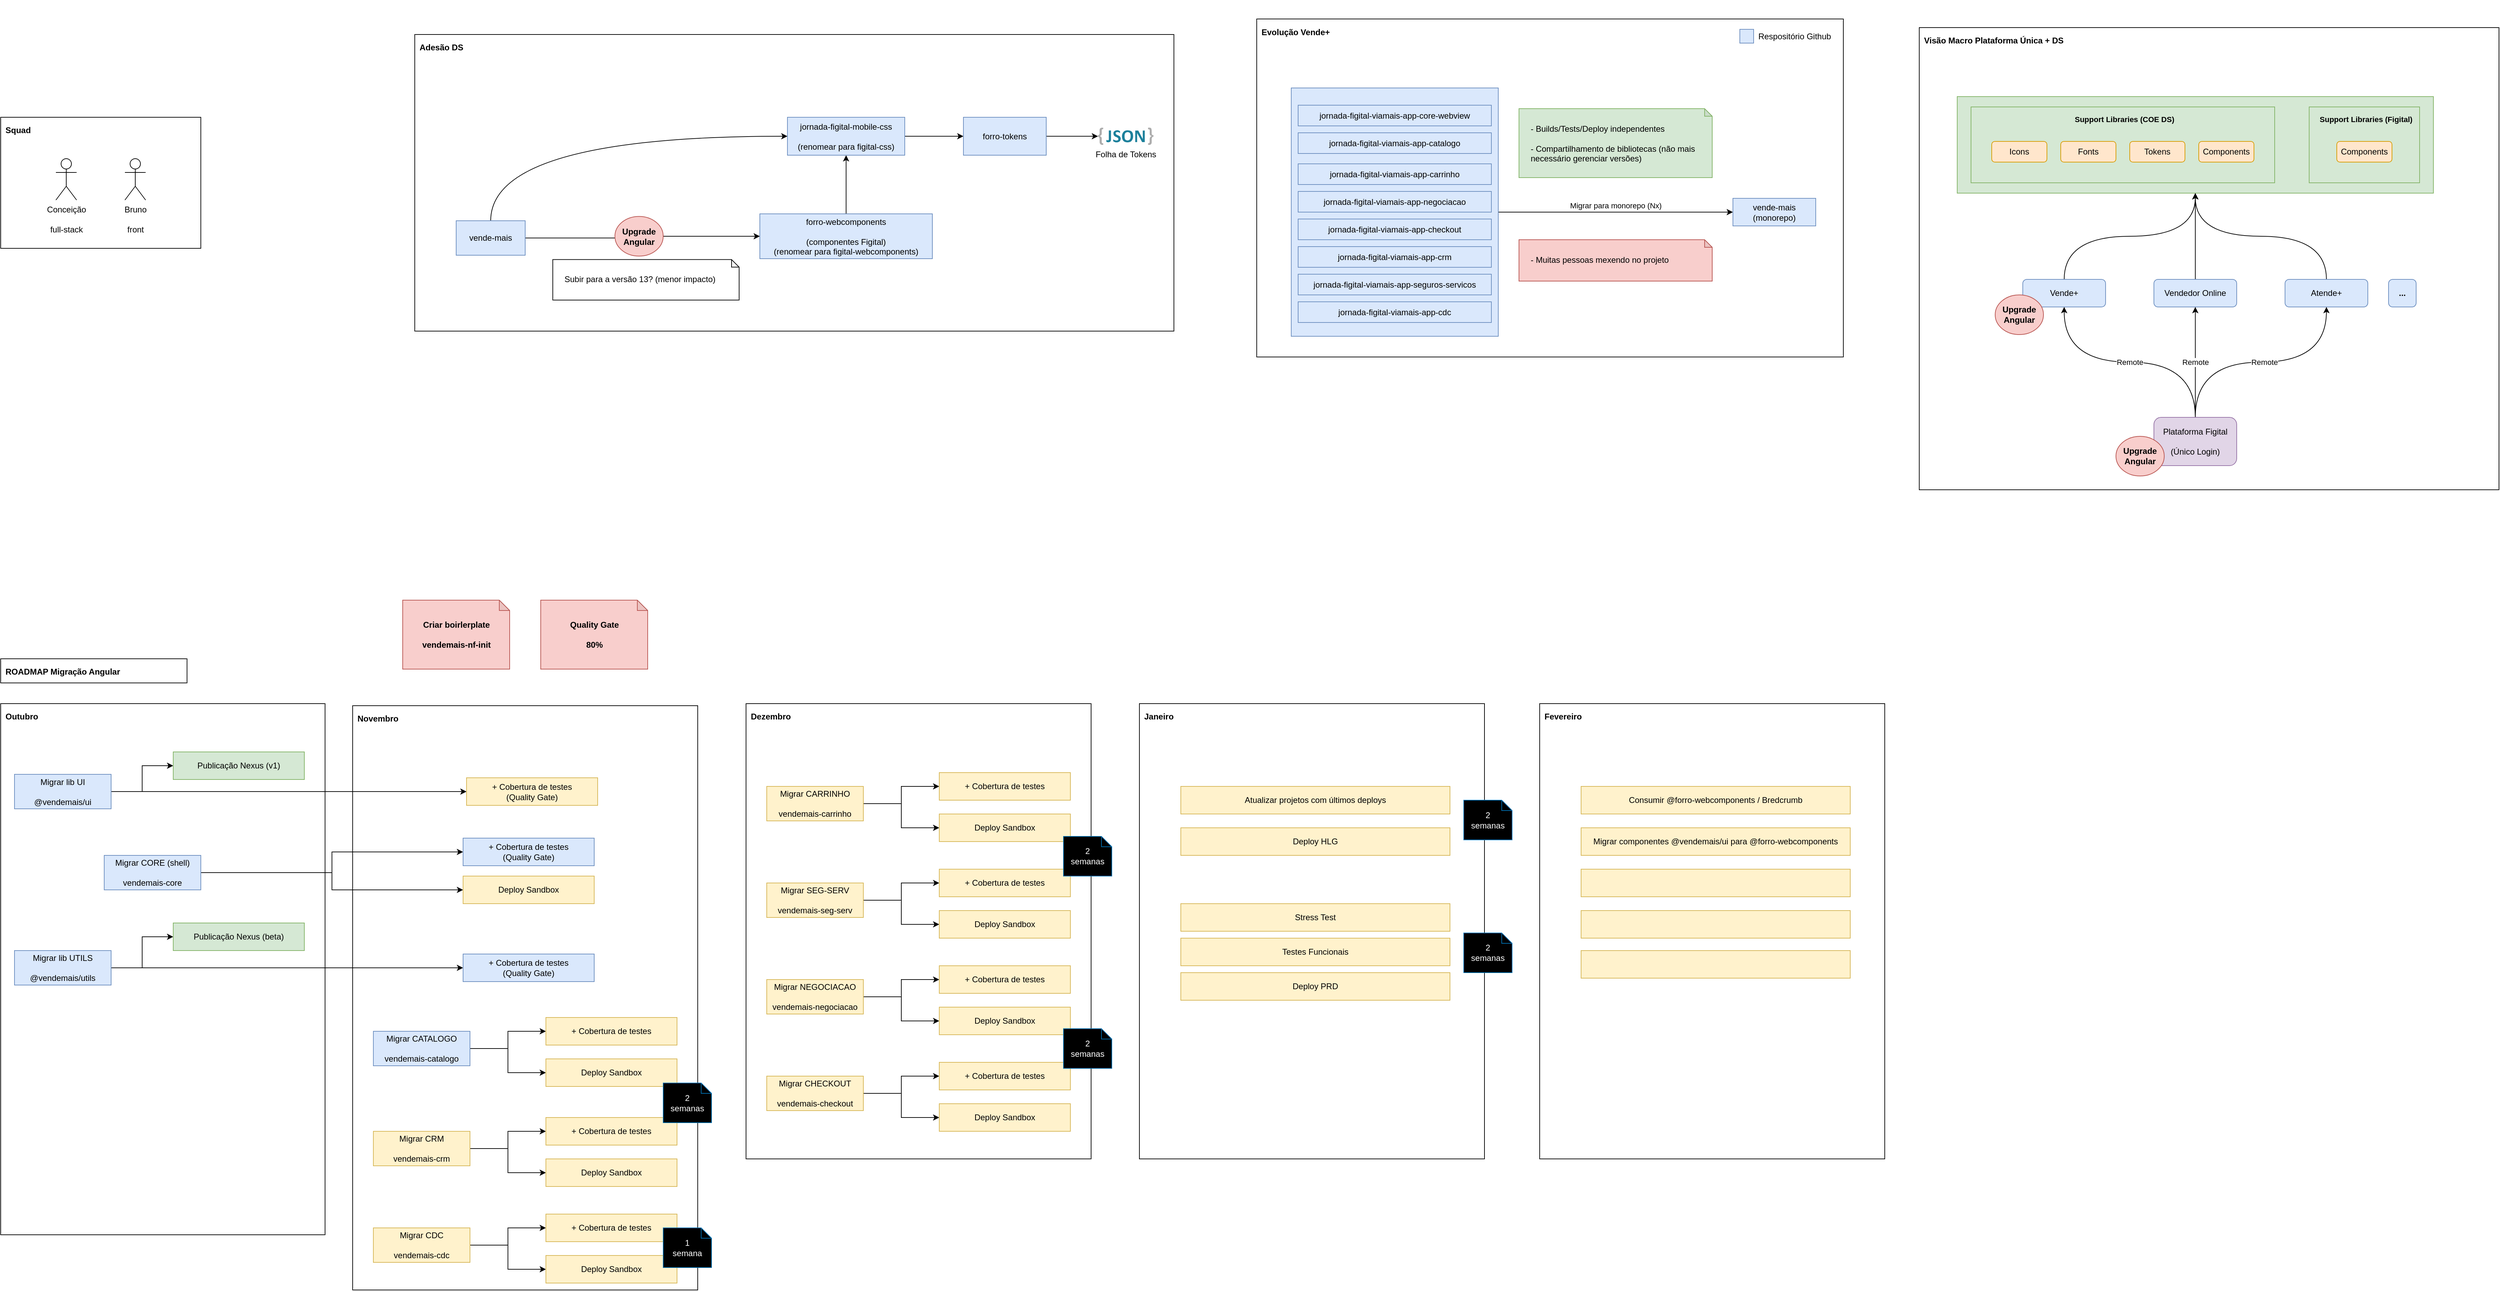 <mxfile version="24.8.3">
  <diagram name="Page-1" id="xi7shshmRlHFJgEPUB2y">
    <mxGraphModel dx="1781" dy="885" grid="1" gridSize="10" guides="1" tooltips="1" connect="1" arrows="1" fold="1" page="1" pageScale="1" pageWidth="3300" pageHeight="2339" math="0" shadow="0">
      <root>
        <mxCell id="0" />
        <mxCell id="1" parent="0" />
        <mxCell id="oD3bgYSZx1_EezM_nqmY-81" value="Janeiro" style="rounded=0;whiteSpace=wrap;html=1;align=left;verticalAlign=top;spacingLeft=5;spacingTop=5;fontStyle=1" vertex="1" parent="1">
          <mxGeometry x="1730" y="1030" width="500" height="660" as="geometry" />
        </mxCell>
        <mxCell id="oD3bgYSZx1_EezM_nqmY-28" value="Dezembro" style="rounded=0;whiteSpace=wrap;html=1;align=left;verticalAlign=top;spacingLeft=5;spacingTop=5;fontStyle=1" vertex="1" parent="1">
          <mxGeometry x="1160" y="1030" width="500" height="660" as="geometry" />
        </mxCell>
        <mxCell id="oD3bgYSZx1_EezM_nqmY-3" value="Novembro" style="rounded=0;whiteSpace=wrap;html=1;align=left;verticalAlign=top;spacingLeft=5;spacingTop=5;fontStyle=1" vertex="1" parent="1">
          <mxGeometry x="590" y="1033" width="500" height="847" as="geometry" />
        </mxCell>
        <mxCell id="oD3bgYSZx1_EezM_nqmY-5" value="Outubro" style="rounded=0;whiteSpace=wrap;html=1;align=left;verticalAlign=top;spacingLeft=5;spacingTop=5;fontStyle=1" vertex="1" parent="1">
          <mxGeometry x="80" y="1030" width="470" height="770" as="geometry" />
        </mxCell>
        <mxCell id="uVXglK_rULCIlqvBaK8J-3" value="Squad" style="rounded=0;whiteSpace=wrap;html=1;align=left;verticalAlign=top;spacingLeft=5;spacingTop=5;fontStyle=1" parent="1" vertex="1">
          <mxGeometry x="80" y="180" width="290" height="190" as="geometry" />
        </mxCell>
        <mxCell id="rnujehfUw2kupq6HyYBV-32" value="Evolução Vende+" style="rounded=0;whiteSpace=wrap;html=1;align=left;verticalAlign=top;spacingLeft=5;spacingTop=5;fontStyle=1" parent="1" vertex="1">
          <mxGeometry x="1900" y="37.5" width="850" height="490" as="geometry" />
        </mxCell>
        <mxCell id="rnujehfUw2kupq6HyYBV-54" value="Migrar para monorepo (Nx)" style="edgeStyle=orthogonalEdgeStyle;rounded=0;orthogonalLoop=1;jettySize=auto;html=1;entryX=0;entryY=0.5;entryDx=0;entryDy=0;" parent="1" source="rnujehfUw2kupq6HyYBV-53" target="rnujehfUw2kupq6HyYBV-44" edge="1">
          <mxGeometry y="10" relative="1" as="geometry">
            <mxPoint as="offset" />
          </mxGeometry>
        </mxCell>
        <mxCell id="rnujehfUw2kupq6HyYBV-53" value="" style="rounded=0;whiteSpace=wrap;html=1;align=left;verticalAlign=top;spacingLeft=5;spacingTop=5;fontStyle=1;fillColor=#dae8fc;strokeColor=#6c8ebf;" parent="1" vertex="1">
          <mxGeometry x="1950" y="137.5" width="300" height="360" as="geometry" />
        </mxCell>
        <mxCell id="rnujehfUw2kupq6HyYBV-2" value="Visão Macro Plataforma Única + DS" style="rounded=0;whiteSpace=wrap;html=1;align=left;verticalAlign=top;spacingLeft=5;spacingTop=5;fontStyle=1" parent="1" vertex="1">
          <mxGeometry x="2860" y="50" width="840" height="670" as="geometry" />
        </mxCell>
        <mxCell id="rnujehfUw2kupq6HyYBV-27" value="" style="rounded=0;whiteSpace=wrap;html=1;align=left;verticalAlign=top;spacingLeft=5;spacingTop=5;fontStyle=1;fillColor=#d5e8d4;strokeColor=#82b366;" parent="1" vertex="1">
          <mxGeometry x="2915" y="150" width="690" height="140" as="geometry" />
        </mxCell>
        <mxCell id="rnujehfUw2kupq6HyYBV-28" style="edgeStyle=orthogonalEdgeStyle;rounded=0;orthogonalLoop=1;jettySize=auto;html=1;entryX=0.5;entryY=1;entryDx=0;entryDy=0;curved=1;" parent="1" source="rnujehfUw2kupq6HyYBV-3" target="rnujehfUw2kupq6HyYBV-27" edge="1">
          <mxGeometry relative="1" as="geometry" />
        </mxCell>
        <mxCell id="rnujehfUw2kupq6HyYBV-3" value="Vende+" style="rounded=1;whiteSpace=wrap;html=1;fillColor=#dae8fc;strokeColor=#6c8ebf;" parent="1" vertex="1">
          <mxGeometry x="3010" y="415" width="120" height="40" as="geometry" />
        </mxCell>
        <mxCell id="rnujehfUw2kupq6HyYBV-29" style="edgeStyle=orthogonalEdgeStyle;rounded=0;orthogonalLoop=1;jettySize=auto;html=1;curved=1;entryX=0.5;entryY=1;entryDx=0;entryDy=0;" parent="1" source="rnujehfUw2kupq6HyYBV-4" target="rnujehfUw2kupq6HyYBV-27" edge="1">
          <mxGeometry relative="1" as="geometry">
            <mxPoint x="3260" y="295" as="targetPoint" />
          </mxGeometry>
        </mxCell>
        <mxCell id="rnujehfUw2kupq6HyYBV-4" value="Vendedor Online" style="rounded=1;whiteSpace=wrap;html=1;fillColor=#dae8fc;strokeColor=#6c8ebf;" parent="1" vertex="1">
          <mxGeometry x="3200" y="415" width="120" height="40" as="geometry" />
        </mxCell>
        <mxCell id="rnujehfUw2kupq6HyYBV-30" style="edgeStyle=orthogonalEdgeStyle;rounded=0;orthogonalLoop=1;jettySize=auto;html=1;entryX=0.5;entryY=1;entryDx=0;entryDy=0;curved=1;" parent="1" source="rnujehfUw2kupq6HyYBV-5" target="rnujehfUw2kupq6HyYBV-27" edge="1">
          <mxGeometry relative="1" as="geometry" />
        </mxCell>
        <mxCell id="rnujehfUw2kupq6HyYBV-5" value="Atende+" style="rounded=1;whiteSpace=wrap;html=1;fillColor=#dae8fc;strokeColor=#6c8ebf;" parent="1" vertex="1">
          <mxGeometry x="3390" y="415" width="120" height="40" as="geometry" />
        </mxCell>
        <mxCell id="rnujehfUw2kupq6HyYBV-6" value="Support Libraries (COE DS)" style="rounded=0;whiteSpace=wrap;html=1;align=center;verticalAlign=top;spacingLeft=5;spacingTop=5;fillColor=#d5e8d4;strokeColor=#82b366;fontStyle=1;fontSize=11;" parent="1" vertex="1">
          <mxGeometry x="2935" y="165" width="440" height="110" as="geometry" />
        </mxCell>
        <mxCell id="rnujehfUw2kupq6HyYBV-7" value="Icons" style="rounded=1;whiteSpace=wrap;html=1;fillColor=#ffe6cc;strokeColor=#d79b00;align=center;" parent="1" vertex="1">
          <mxGeometry x="2965" y="215" width="80" height="30" as="geometry" />
        </mxCell>
        <mxCell id="rnujehfUw2kupq6HyYBV-8" value="Fonts" style="rounded=1;whiteSpace=wrap;html=1;fillColor=#ffe6cc;strokeColor=#d79b00;align=center;" parent="1" vertex="1">
          <mxGeometry x="3065" y="215" width="80" height="30" as="geometry" />
        </mxCell>
        <mxCell id="rnujehfUw2kupq6HyYBV-10" value="Tokens" style="rounded=1;whiteSpace=wrap;html=1;fillColor=#ffe6cc;strokeColor=#d79b00;align=center;" parent="1" vertex="1">
          <mxGeometry x="3165" y="215" width="80" height="30" as="geometry" />
        </mxCell>
        <mxCell id="rnujehfUw2kupq6HyYBV-11" value="Components" style="rounded=1;whiteSpace=wrap;html=1;fillColor=#ffe6cc;strokeColor=#d79b00;align=center;" parent="1" vertex="1">
          <mxGeometry x="3265" y="215" width="80" height="30" as="geometry" />
        </mxCell>
        <mxCell id="rnujehfUw2kupq6HyYBV-17" value="Remote" style="edgeStyle=orthogonalEdgeStyle;rounded=0;orthogonalLoop=1;jettySize=auto;html=1;curved=1;exitX=0.5;exitY=0;exitDx=0;exitDy=0;" parent="1" source="rnujehfUw2kupq6HyYBV-14" target="rnujehfUw2kupq6HyYBV-3" edge="1">
          <mxGeometry relative="1" as="geometry" />
        </mxCell>
        <mxCell id="rnujehfUw2kupq6HyYBV-18" value="Remote" style="edgeStyle=orthogonalEdgeStyle;rounded=0;orthogonalLoop=1;jettySize=auto;html=1;entryX=0.5;entryY=1;entryDx=0;entryDy=0;" parent="1" source="rnujehfUw2kupq6HyYBV-14" target="rnujehfUw2kupq6HyYBV-4" edge="1">
          <mxGeometry relative="1" as="geometry" />
        </mxCell>
        <mxCell id="rnujehfUw2kupq6HyYBV-19" value="Remote" style="edgeStyle=orthogonalEdgeStyle;rounded=0;orthogonalLoop=1;jettySize=auto;html=1;entryX=0.5;entryY=1;entryDx=0;entryDy=0;curved=1;exitX=0.5;exitY=0;exitDx=0;exitDy=0;" parent="1" source="rnujehfUw2kupq6HyYBV-14" target="rnujehfUw2kupq6HyYBV-5" edge="1">
          <mxGeometry x="0.025" relative="1" as="geometry">
            <mxPoint as="offset" />
          </mxGeometry>
        </mxCell>
        <mxCell id="rnujehfUw2kupq6HyYBV-14" value="Plataforma Figital&lt;br&gt;&lt;br&gt;(Único Login)" style="rounded=1;whiteSpace=wrap;html=1;fillColor=#e1d5e7;strokeColor=#9673a6;" parent="1" vertex="1">
          <mxGeometry x="3200" y="615" width="120" height="70" as="geometry" />
        </mxCell>
        <mxCell id="rnujehfUw2kupq6HyYBV-20" value="Support Libraries (Figital)" style="rounded=0;whiteSpace=wrap;html=1;align=center;verticalAlign=top;spacingLeft=5;spacingTop=5;fillColor=#d5e8d4;strokeColor=#82b366;fontStyle=1;fontSize=11;" parent="1" vertex="1">
          <mxGeometry x="3425" y="165" width="160" height="110" as="geometry" />
        </mxCell>
        <mxCell id="rnujehfUw2kupq6HyYBV-24" value="Components" style="rounded=1;whiteSpace=wrap;html=1;fillColor=#ffe6cc;strokeColor=#d79b00;align=center;" parent="1" vertex="1">
          <mxGeometry x="3465" y="215" width="80" height="30" as="geometry" />
        </mxCell>
        <mxCell id="rnujehfUw2kupq6HyYBV-31" value="..." style="rounded=1;whiteSpace=wrap;html=1;fillColor=#dae8fc;strokeColor=#6c8ebf;fontStyle=1" parent="1" vertex="1">
          <mxGeometry x="3540" y="415" width="40" height="40" as="geometry" />
        </mxCell>
        <mxCell id="rnujehfUw2kupq6HyYBV-33" value="jornada-figital-viamais-app-core-webview" style="whiteSpace=wrap;html=1;fillColor=#dae8fc;strokeColor=#6c8ebf;" parent="1" vertex="1">
          <mxGeometry x="1960" y="162.5" width="280" height="30" as="geometry" />
        </mxCell>
        <mxCell id="rnujehfUw2kupq6HyYBV-34" value="jornada-figital-viamais-app-catalogo" style="whiteSpace=wrap;html=1;fillColor=#dae8fc;strokeColor=#6c8ebf;" parent="1" vertex="1">
          <mxGeometry x="1960" y="202.5" width="280" height="30" as="geometry" />
        </mxCell>
        <mxCell id="rnujehfUw2kupq6HyYBV-35" value="jornada-figital-viamais-app-carrinho" style="whiteSpace=wrap;html=1;fillColor=#dae8fc;strokeColor=#6c8ebf;" parent="1" vertex="1">
          <mxGeometry x="1960" y="247.5" width="280" height="30" as="geometry" />
        </mxCell>
        <mxCell id="rnujehfUw2kupq6HyYBV-37" value="jornada-figital-viamais-app-negociacao" style="whiteSpace=wrap;html=1;fillColor=#dae8fc;strokeColor=#6c8ebf;" parent="1" vertex="1">
          <mxGeometry x="1960" y="287.5" width="280" height="30" as="geometry" />
        </mxCell>
        <mxCell id="rnujehfUw2kupq6HyYBV-38" value="jornada-figital-viamais-app-checkout" style="whiteSpace=wrap;html=1;fillColor=#dae8fc;strokeColor=#6c8ebf;" parent="1" vertex="1">
          <mxGeometry x="1960" y="327.5" width="280" height="30" as="geometry" />
        </mxCell>
        <mxCell id="rnujehfUw2kupq6HyYBV-39" value="jornada-figital-viamais-app-crm" style="whiteSpace=wrap;html=1;fillColor=#dae8fc;strokeColor=#6c8ebf;" parent="1" vertex="1">
          <mxGeometry x="1960" y="367.5" width="280" height="30" as="geometry" />
        </mxCell>
        <mxCell id="rnujehfUw2kupq6HyYBV-41" value="jornada-figital-viamais-app-seguros-servicos" style="whiteSpace=wrap;html=1;fillColor=#dae8fc;strokeColor=#6c8ebf;" parent="1" vertex="1">
          <mxGeometry x="1960" y="407.5" width="280" height="30" as="geometry" />
        </mxCell>
        <mxCell id="rnujehfUw2kupq6HyYBV-42" value="jornada-figital-viamais-app-cdc" style="whiteSpace=wrap;html=1;fillColor=#dae8fc;strokeColor=#6c8ebf;" parent="1" vertex="1">
          <mxGeometry x="1960" y="447.5" width="280" height="30" as="geometry" />
        </mxCell>
        <mxCell id="rnujehfUw2kupq6HyYBV-44" value="vende-mais&lt;br&gt;(monorepo)" style="whiteSpace=wrap;html=1;fillColor=#dae8fc;strokeColor=#6c8ebf;" parent="1" vertex="1">
          <mxGeometry x="2590" y="297.5" width="120" height="40" as="geometry" />
        </mxCell>
        <mxCell id="rnujehfUw2kupq6HyYBV-51" value="" style="group" parent="1" vertex="1" connectable="0">
          <mxGeometry x="2600" y="47.5" width="144" height="30" as="geometry" />
        </mxCell>
        <mxCell id="rnujehfUw2kupq6HyYBV-45" value="" style="whiteSpace=wrap;html=1;fillColor=#dae8fc;strokeColor=#6c8ebf;" parent="rnujehfUw2kupq6HyYBV-51" vertex="1">
          <mxGeometry y="5" width="20" height="20" as="geometry" />
        </mxCell>
        <mxCell id="rnujehfUw2kupq6HyYBV-46" value="Respositório Github" style="text;html=1;align=center;verticalAlign=middle;resizable=0;points=[];autosize=1;strokeColor=none;fillColor=none;" parent="rnujehfUw2kupq6HyYBV-51" vertex="1">
          <mxGeometry x="14" width="130" height="30" as="geometry" />
        </mxCell>
        <mxCell id="rnujehfUw2kupq6HyYBV-55" value="- Builds/Tests/Deploy independentes&lt;div&gt;&lt;br&gt;&lt;/div&gt;&lt;div&gt;- Compartilhamento de bibliotecas (não mais necessário gerenciar versões)&lt;/div&gt;" style="shape=note;whiteSpace=wrap;html=1;backgroundOutline=1;darkOpacity=0.05;size=11;align=left;spacingLeft=15;verticalAlign=top;spacingTop=15;fillColor=#d5e8d4;strokeColor=#82b366;" parent="1" vertex="1">
          <mxGeometry x="2280" y="167.5" width="280" height="100" as="geometry" />
        </mxCell>
        <mxCell id="rnujehfUw2kupq6HyYBV-56" value="- Muitas pessoas mexendo no projeto" style="shape=note;whiteSpace=wrap;html=1;backgroundOutline=1;darkOpacity=0.05;size=11;align=left;spacingLeft=15;verticalAlign=top;spacingTop=15;fillColor=#f8cecc;strokeColor=#b85450;" parent="1" vertex="1">
          <mxGeometry x="2280" y="357.5" width="280" height="60" as="geometry" />
        </mxCell>
        <mxCell id="rnujehfUw2kupq6HyYBV-57" value="Adesão DS" style="rounded=0;whiteSpace=wrap;html=1;align=left;verticalAlign=top;spacingLeft=5;spacingTop=5;fontStyle=1" parent="1" vertex="1">
          <mxGeometry x="680" y="60" width="1100" height="430" as="geometry" />
        </mxCell>
        <mxCell id="rnujehfUw2kupq6HyYBV-60" style="edgeStyle=orthogonalEdgeStyle;rounded=0;orthogonalLoop=1;jettySize=auto;html=1;entryX=0.5;entryY=1;entryDx=0;entryDy=0;" parent="1" source="rnujehfUw2kupq6HyYBV-58" target="rnujehfUw2kupq6HyYBV-59" edge="1">
          <mxGeometry relative="1" as="geometry" />
        </mxCell>
        <mxCell id="rnujehfUw2kupq6HyYBV-58" value="forro-webcomponents&lt;br&gt;&lt;br&gt;(componentes Figital)&lt;div&gt;(renomear para figital-webcomponents)&lt;/div&gt;" style="whiteSpace=wrap;html=1;fillColor=#dae8fc;strokeColor=#6c8ebf;" parent="1" vertex="1">
          <mxGeometry x="1180" y="320" width="250" height="65" as="geometry" />
        </mxCell>
        <mxCell id="uVXglK_rULCIlqvBaK8J-21" style="edgeStyle=orthogonalEdgeStyle;rounded=0;orthogonalLoop=1;jettySize=auto;html=1;exitX=1;exitY=0.5;exitDx=0;exitDy=0;curved=1;" parent="1" source="uVXglK_rULCIlqvBaK8J-30" target="uVXglK_rULCIlqvBaK8J-20" edge="1">
          <mxGeometry relative="1" as="geometry">
            <mxPoint x="1530" y="208" as="sourcePoint" />
          </mxGeometry>
        </mxCell>
        <mxCell id="uVXglK_rULCIlqvBaK8J-31" style="edgeStyle=orthogonalEdgeStyle;rounded=0;orthogonalLoop=1;jettySize=auto;html=1;entryX=0;entryY=0.5;entryDx=0;entryDy=0;" parent="1" source="rnujehfUw2kupq6HyYBV-59" target="uVXglK_rULCIlqvBaK8J-30" edge="1">
          <mxGeometry relative="1" as="geometry" />
        </mxCell>
        <mxCell id="rnujehfUw2kupq6HyYBV-59" value="jornada-figital-mobile-css&lt;br&gt;&lt;br&gt;(renomear para&amp;nbsp;&lt;span style=&quot;background-color: initial;&quot;&gt;figital-css)&lt;/span&gt;" style="whiteSpace=wrap;html=1;fillColor=#dae8fc;strokeColor=#6c8ebf;" parent="1" vertex="1">
          <mxGeometry x="1220" y="180" width="170" height="55" as="geometry" />
        </mxCell>
        <mxCell id="rnujehfUw2kupq6HyYBV-62" style="edgeStyle=orthogonalEdgeStyle;rounded=0;orthogonalLoop=1;jettySize=auto;html=1;entryX=0;entryY=0.5;entryDx=0;entryDy=0;curved=1;exitX=0.5;exitY=0;exitDx=0;exitDy=0;" parent="1" source="rnujehfUw2kupq6HyYBV-61" target="rnujehfUw2kupq6HyYBV-59" edge="1">
          <mxGeometry relative="1" as="geometry" />
        </mxCell>
        <mxCell id="rnujehfUw2kupq6HyYBV-63" style="edgeStyle=orthogonalEdgeStyle;rounded=0;orthogonalLoop=1;jettySize=auto;html=1;entryX=0;entryY=0.5;entryDx=0;entryDy=0;" parent="1" source="rnujehfUw2kupq6HyYBV-61" target="rnujehfUw2kupq6HyYBV-58" edge="1">
          <mxGeometry relative="1" as="geometry" />
        </mxCell>
        <mxCell id="rnujehfUw2kupq6HyYBV-61" value="vende-mais" style="whiteSpace=wrap;html=1;fillColor=#dae8fc;strokeColor=#6c8ebf;" parent="1" vertex="1">
          <mxGeometry x="740" y="330" width="100" height="50" as="geometry" />
        </mxCell>
        <mxCell id="rnujehfUw2kupq6HyYBV-64" value="Upgrade Angular" style="ellipse;whiteSpace=wrap;html=1;fillColor=#f8cecc;strokeColor=#b85450;fontStyle=1" parent="1" vertex="1">
          <mxGeometry x="970" y="323.75" width="70" height="57.5" as="geometry" />
        </mxCell>
        <mxCell id="uVXglK_rULCIlqvBaK8J-1" value="Subir para a versão 13? (menor impacto)" style="shape=note;whiteSpace=wrap;html=1;backgroundOutline=1;darkOpacity=0.05;size=11;align=left;spacingLeft=15;verticalAlign=top;spacingTop=15;" parent="1" vertex="1">
          <mxGeometry x="880" y="386.25" width="270" height="58.75" as="geometry" />
        </mxCell>
        <mxCell id="uVXglK_rULCIlqvBaK8J-5" value="Conceição&lt;br&gt;&lt;br&gt;&lt;div&gt;full-stack&lt;/div&gt;" style="shape=umlActor;verticalLabelPosition=bottom;verticalAlign=top;html=1;outlineConnect=0;" parent="1" vertex="1">
          <mxGeometry x="160" y="240" width="30" height="60" as="geometry" />
        </mxCell>
        <mxCell id="uVXglK_rULCIlqvBaK8J-6" value="Bruno&lt;br&gt;&lt;br&gt;front" style="shape=umlActor;verticalLabelPosition=bottom;verticalAlign=top;html=1;outlineConnect=0;" parent="1" vertex="1">
          <mxGeometry x="260" y="240" width="30" height="60" as="geometry" />
        </mxCell>
        <mxCell id="uVXglK_rULCIlqvBaK8J-8" value="" style="shape=image;html=1;verticalAlign=top;verticalLabelPosition=bottom;labelBackgroundColor=#ffffff;imageAspect=0;aspect=fixed;image=https://cdn1.iconfinder.com/data/icons/icons-for-a-site-1/64/advantage_accuracy-128.png" parent="1" vertex="1">
          <mxGeometry x="3235" y="10" width="90" height="90" as="geometry" />
        </mxCell>
        <mxCell id="uVXglK_rULCIlqvBaK8J-16" value="Upgrade Angular" style="ellipse;whiteSpace=wrap;html=1;fillColor=#f8cecc;strokeColor=#b85450;fontStyle=1" parent="1" vertex="1">
          <mxGeometry x="2970" y="437.5" width="70" height="57.5" as="geometry" />
        </mxCell>
        <mxCell id="uVXglK_rULCIlqvBaK8J-17" value="Upgrade Angular" style="ellipse;whiteSpace=wrap;html=1;fillColor=#f8cecc;strokeColor=#b85450;fontStyle=1" parent="1" vertex="1">
          <mxGeometry x="3145" y="642.5" width="70" height="57.5" as="geometry" />
        </mxCell>
        <mxCell id="uVXglK_rULCIlqvBaK8J-20" value="Folha de Tokens" style="dashed=0;outlineConnect=0;html=1;align=center;labelPosition=center;verticalLabelPosition=bottom;verticalAlign=top;shape=mxgraph.weblogos.json_2" parent="1" vertex="1">
          <mxGeometry x="1670" y="194.9" width="80.4" height="25.2" as="geometry" />
        </mxCell>
        <mxCell id="uVXglK_rULCIlqvBaK8J-30" value="forro-tokens" style="whiteSpace=wrap;html=1;fillColor=#dae8fc;strokeColor=#6c8ebf;" parent="1" vertex="1">
          <mxGeometry x="1475" y="180" width="120" height="55" as="geometry" />
        </mxCell>
        <mxCell id="oD3bgYSZx1_EezM_nqmY-2" value="ROADMAP Migração Angular" style="rounded=0;whiteSpace=wrap;html=1;align=left;verticalAlign=top;spacingLeft=5;spacingTop=5;fontStyle=1" vertex="1" parent="1">
          <mxGeometry x="80" y="965" width="270" height="35" as="geometry" />
        </mxCell>
        <mxCell id="oD3bgYSZx1_EezM_nqmY-30" style="edgeStyle=orthogonalEdgeStyle;rounded=0;orthogonalLoop=1;jettySize=auto;html=1;entryX=0;entryY=0.5;entryDx=0;entryDy=0;" edge="1" parent="1" source="oD3bgYSZx1_EezM_nqmY-6" target="oD3bgYSZx1_EezM_nqmY-7">
          <mxGeometry relative="1" as="geometry" />
        </mxCell>
        <mxCell id="oD3bgYSZx1_EezM_nqmY-31" style="edgeStyle=orthogonalEdgeStyle;rounded=0;orthogonalLoop=1;jettySize=auto;html=1;entryX=0;entryY=0.5;entryDx=0;entryDy=0;" edge="1" parent="1" source="oD3bgYSZx1_EezM_nqmY-6" target="oD3bgYSZx1_EezM_nqmY-15">
          <mxGeometry relative="1" as="geometry" />
        </mxCell>
        <mxCell id="oD3bgYSZx1_EezM_nqmY-6" value="Migrar lib UTILS&lt;div&gt;&lt;br&gt;&lt;div&gt;@vendemais/utils&lt;/div&gt;&lt;/div&gt;" style="whiteSpace=wrap;html=1;fillColor=#dae8fc;strokeColor=#6c8ebf;" vertex="1" parent="1">
          <mxGeometry x="100" y="1388" width="140" height="50" as="geometry" />
        </mxCell>
        <mxCell id="oD3bgYSZx1_EezM_nqmY-7" value="Publicação Nexus (beta)" style="whiteSpace=wrap;html=1;fillColor=#d5e8d4;strokeColor=#82b366;" vertex="1" parent="1">
          <mxGeometry x="330" y="1348" width="190" height="40" as="geometry" />
        </mxCell>
        <mxCell id="oD3bgYSZx1_EezM_nqmY-33" style="edgeStyle=orthogonalEdgeStyle;rounded=0;orthogonalLoop=1;jettySize=auto;html=1;entryX=0;entryY=0.5;entryDx=0;entryDy=0;" edge="1" parent="1" source="oD3bgYSZx1_EezM_nqmY-10" target="oD3bgYSZx1_EezM_nqmY-11">
          <mxGeometry relative="1" as="geometry" />
        </mxCell>
        <mxCell id="oD3bgYSZx1_EezM_nqmY-34" style="edgeStyle=orthogonalEdgeStyle;rounded=0;orthogonalLoop=1;jettySize=auto;html=1;entryX=0;entryY=0.5;entryDx=0;entryDy=0;" edge="1" parent="1" source="oD3bgYSZx1_EezM_nqmY-10" target="oD3bgYSZx1_EezM_nqmY-13">
          <mxGeometry relative="1" as="geometry" />
        </mxCell>
        <mxCell id="oD3bgYSZx1_EezM_nqmY-10" value="Migrar CORE (shell)&lt;div&gt;&lt;br&gt;&lt;div&gt;vendemais-core&lt;/div&gt;&lt;/div&gt;" style="whiteSpace=wrap;html=1;fillColor=#dae8fc;strokeColor=#6c8ebf;" vertex="1" parent="1">
          <mxGeometry x="230" y="1250" width="140" height="50" as="geometry" />
        </mxCell>
        <mxCell id="oD3bgYSZx1_EezM_nqmY-11" value="+ Cobertura de testes&lt;div&gt;(Quality Gate)&lt;/div&gt;" style="whiteSpace=wrap;html=1;fillColor=#dae8fc;strokeColor=#6c8ebf;" vertex="1" parent="1">
          <mxGeometry x="750" y="1225" width="190" height="40" as="geometry" />
        </mxCell>
        <mxCell id="oD3bgYSZx1_EezM_nqmY-13" value="Deploy Sandbox" style="whiteSpace=wrap;html=1;fillColor=#fff2cc;strokeColor=#d6b656;" vertex="1" parent="1">
          <mxGeometry x="750" y="1280" width="190" height="40" as="geometry" />
        </mxCell>
        <mxCell id="oD3bgYSZx1_EezM_nqmY-15" value="+ Cobertura de testes&lt;div&gt;(Quality Gate)&lt;/div&gt;" style="whiteSpace=wrap;html=1;fillColor=#dae8fc;strokeColor=#6c8ebf;" vertex="1" parent="1">
          <mxGeometry x="750" y="1393" width="190" height="40" as="geometry" />
        </mxCell>
        <mxCell id="oD3bgYSZx1_EezM_nqmY-17" style="edgeStyle=orthogonalEdgeStyle;rounded=0;orthogonalLoop=1;jettySize=auto;html=1;entryX=0;entryY=0.5;entryDx=0;entryDy=0;" edge="1" source="oD3bgYSZx1_EezM_nqmY-19" target="oD3bgYSZx1_EezM_nqmY-20" parent="1">
          <mxGeometry relative="1" as="geometry" />
        </mxCell>
        <mxCell id="oD3bgYSZx1_EezM_nqmY-32" style="edgeStyle=orthogonalEdgeStyle;rounded=0;orthogonalLoop=1;jettySize=auto;html=1;entryX=0;entryY=0.5;entryDx=0;entryDy=0;" edge="1" parent="1" source="oD3bgYSZx1_EezM_nqmY-19" target="oD3bgYSZx1_EezM_nqmY-21">
          <mxGeometry relative="1" as="geometry" />
        </mxCell>
        <mxCell id="oD3bgYSZx1_EezM_nqmY-19" value="Migrar CATALOGO&lt;div&gt;&lt;br&gt;&lt;div&gt;vendemais-catalogo&lt;/div&gt;&lt;/div&gt;" style="whiteSpace=wrap;html=1;fillColor=#dae8fc;strokeColor=#6c8ebf;" vertex="1" parent="1">
          <mxGeometry x="620" y="1505" width="140" height="50" as="geometry" />
        </mxCell>
        <mxCell id="oD3bgYSZx1_EezM_nqmY-20" value="+ Cobertura de testes" style="whiteSpace=wrap;html=1;fillColor=#fff2cc;strokeColor=#d6b656;" vertex="1" parent="1">
          <mxGeometry x="870" y="1485" width="190" height="40" as="geometry" />
        </mxCell>
        <mxCell id="oD3bgYSZx1_EezM_nqmY-21" value="Deploy Sandbox" style="whiteSpace=wrap;html=1;fillColor=#fff2cc;strokeColor=#d6b656;" vertex="1" parent="1">
          <mxGeometry x="870" y="1545" width="190" height="40" as="geometry" />
        </mxCell>
        <mxCell id="oD3bgYSZx1_EezM_nqmY-22" style="edgeStyle=orthogonalEdgeStyle;rounded=0;orthogonalLoop=1;jettySize=auto;html=1;entryX=0;entryY=0.5;entryDx=0;entryDy=0;" edge="1" source="oD3bgYSZx1_EezM_nqmY-24" target="oD3bgYSZx1_EezM_nqmY-25" parent="1">
          <mxGeometry relative="1" as="geometry" />
        </mxCell>
        <mxCell id="oD3bgYSZx1_EezM_nqmY-23" style="edgeStyle=orthogonalEdgeStyle;rounded=0;orthogonalLoop=1;jettySize=auto;html=1;entryX=0;entryY=0.5;entryDx=0;entryDy=0;" edge="1" source="oD3bgYSZx1_EezM_nqmY-24" target="oD3bgYSZx1_EezM_nqmY-26" parent="1">
          <mxGeometry relative="1" as="geometry" />
        </mxCell>
        <mxCell id="oD3bgYSZx1_EezM_nqmY-24" value="Migrar lib UI&lt;div&gt;&lt;br&gt;&lt;div&gt;@vendemais/ui&lt;/div&gt;&lt;/div&gt;" style="whiteSpace=wrap;html=1;fillColor=#dae8fc;strokeColor=#6c8ebf;" vertex="1" parent="1">
          <mxGeometry x="100" y="1132.5" width="140" height="50" as="geometry" />
        </mxCell>
        <mxCell id="oD3bgYSZx1_EezM_nqmY-25" value="Publicação Nexus (v1)" style="whiteSpace=wrap;html=1;fillColor=#d5e8d4;strokeColor=#82b366;" vertex="1" parent="1">
          <mxGeometry x="330" y="1100" width="190" height="40" as="geometry" />
        </mxCell>
        <mxCell id="oD3bgYSZx1_EezM_nqmY-26" value="+ Cobertura de testes&lt;br&gt;(Quality Gate)" style="whiteSpace=wrap;html=1;fillColor=#fff2cc;strokeColor=#d6b656;" vertex="1" parent="1">
          <mxGeometry x="755" y="1137.5" width="190" height="40" as="geometry" />
        </mxCell>
        <mxCell id="oD3bgYSZx1_EezM_nqmY-35" style="edgeStyle=orthogonalEdgeStyle;rounded=0;orthogonalLoop=1;jettySize=auto;html=1;entryX=0;entryY=0.5;entryDx=0;entryDy=0;fillColor=#fff2cc;strokeColor=#000000;" edge="1" source="oD3bgYSZx1_EezM_nqmY-37" target="oD3bgYSZx1_EezM_nqmY-38" parent="1">
          <mxGeometry relative="1" as="geometry" />
        </mxCell>
        <mxCell id="oD3bgYSZx1_EezM_nqmY-36" style="edgeStyle=orthogonalEdgeStyle;rounded=0;orthogonalLoop=1;jettySize=auto;html=1;entryX=0;entryY=0.5;entryDx=0;entryDy=0;fillColor=#fff2cc;strokeColor=#000000;" edge="1" source="oD3bgYSZx1_EezM_nqmY-37" target="oD3bgYSZx1_EezM_nqmY-39" parent="1">
          <mxGeometry relative="1" as="geometry" />
        </mxCell>
        <mxCell id="oD3bgYSZx1_EezM_nqmY-37" value="Migrar CRM&lt;div&gt;&lt;br&gt;&lt;div&gt;vendemais-crm&lt;/div&gt;&lt;/div&gt;" style="whiteSpace=wrap;html=1;fillColor=#fff2cc;strokeColor=#d6b656;" vertex="1" parent="1">
          <mxGeometry x="620" y="1650" width="140" height="50" as="geometry" />
        </mxCell>
        <mxCell id="oD3bgYSZx1_EezM_nqmY-38" value="+ Cobertura de testes" style="whiteSpace=wrap;html=1;fillColor=#fff2cc;strokeColor=#d6b656;" vertex="1" parent="1">
          <mxGeometry x="870" y="1630" width="190" height="40" as="geometry" />
        </mxCell>
        <mxCell id="oD3bgYSZx1_EezM_nqmY-39" value="Deploy Sandbox" style="whiteSpace=wrap;html=1;fillColor=#fff2cc;strokeColor=#d6b656;" vertex="1" parent="1">
          <mxGeometry x="870" y="1690" width="190" height="40" as="geometry" />
        </mxCell>
        <mxCell id="oD3bgYSZx1_EezM_nqmY-45" style="edgeStyle=orthogonalEdgeStyle;rounded=0;orthogonalLoop=1;jettySize=auto;html=1;entryX=0;entryY=0.5;entryDx=0;entryDy=0;fillColor=#fff2cc;strokeColor=#000000;" edge="1" source="oD3bgYSZx1_EezM_nqmY-47" target="oD3bgYSZx1_EezM_nqmY-48" parent="1">
          <mxGeometry relative="1" as="geometry" />
        </mxCell>
        <mxCell id="oD3bgYSZx1_EezM_nqmY-46" style="edgeStyle=orthogonalEdgeStyle;rounded=0;orthogonalLoop=1;jettySize=auto;html=1;entryX=0;entryY=0.5;entryDx=0;entryDy=0;fillColor=#fff2cc;strokeColor=#000000;" edge="1" source="oD3bgYSZx1_EezM_nqmY-47" target="oD3bgYSZx1_EezM_nqmY-49" parent="1">
          <mxGeometry relative="1" as="geometry" />
        </mxCell>
        <mxCell id="oD3bgYSZx1_EezM_nqmY-47" value="Migrar CARRINHO&lt;div&gt;&lt;br&gt;&lt;div&gt;vendemais-carrinho&lt;/div&gt;&lt;/div&gt;" style="whiteSpace=wrap;html=1;fillColor=#fff2cc;strokeColor=#d6b656;" vertex="1" parent="1">
          <mxGeometry x="1190" y="1150" width="140" height="50" as="geometry" />
        </mxCell>
        <mxCell id="oD3bgYSZx1_EezM_nqmY-48" value="+ Cobertura de testes" style="whiteSpace=wrap;html=1;fillColor=#fff2cc;strokeColor=#d6b656;" vertex="1" parent="1">
          <mxGeometry x="1440" y="1130" width="190" height="40" as="geometry" />
        </mxCell>
        <mxCell id="oD3bgYSZx1_EezM_nqmY-49" value="Deploy Sandbox" style="whiteSpace=wrap;html=1;fillColor=#fff2cc;strokeColor=#d6b656;" vertex="1" parent="1">
          <mxGeometry x="1440" y="1190" width="190" height="40" as="geometry" />
        </mxCell>
        <mxCell id="oD3bgYSZx1_EezM_nqmY-50" style="edgeStyle=orthogonalEdgeStyle;rounded=0;orthogonalLoop=1;jettySize=auto;html=1;entryX=0;entryY=0.5;entryDx=0;entryDy=0;fillColor=#fff2cc;strokeColor=#000000;" edge="1" source="oD3bgYSZx1_EezM_nqmY-52" target="oD3bgYSZx1_EezM_nqmY-53" parent="1">
          <mxGeometry relative="1" as="geometry" />
        </mxCell>
        <mxCell id="oD3bgYSZx1_EezM_nqmY-51" style="edgeStyle=orthogonalEdgeStyle;rounded=0;orthogonalLoop=1;jettySize=auto;html=1;entryX=0;entryY=0.5;entryDx=0;entryDy=0;fillColor=#fff2cc;strokeColor=#000000;" edge="1" source="oD3bgYSZx1_EezM_nqmY-52" target="oD3bgYSZx1_EezM_nqmY-54" parent="1">
          <mxGeometry relative="1" as="geometry" />
        </mxCell>
        <mxCell id="oD3bgYSZx1_EezM_nqmY-52" value="Migrar CDC&lt;div&gt;&lt;br&gt;&lt;div&gt;vendemais-cdc&lt;/div&gt;&lt;/div&gt;" style="whiteSpace=wrap;html=1;fillColor=#fff2cc;strokeColor=#d6b656;" vertex="1" parent="1">
          <mxGeometry x="620" y="1790" width="140" height="50" as="geometry" />
        </mxCell>
        <mxCell id="oD3bgYSZx1_EezM_nqmY-53" value="+ Cobertura de testes" style="whiteSpace=wrap;html=1;fillColor=#fff2cc;strokeColor=#d6b656;" vertex="1" parent="1">
          <mxGeometry x="870" y="1770" width="190" height="40" as="geometry" />
        </mxCell>
        <mxCell id="oD3bgYSZx1_EezM_nqmY-54" value="Deploy Sandbox" style="whiteSpace=wrap;html=1;fillColor=#fff2cc;strokeColor=#d6b656;" vertex="1" parent="1">
          <mxGeometry x="870" y="1830" width="190" height="40" as="geometry" />
        </mxCell>
        <mxCell id="oD3bgYSZx1_EezM_nqmY-55" style="edgeStyle=orthogonalEdgeStyle;rounded=0;orthogonalLoop=1;jettySize=auto;html=1;entryX=0;entryY=0.5;entryDx=0;entryDy=0;fillColor=#fff2cc;strokeColor=#000000;" edge="1" source="oD3bgYSZx1_EezM_nqmY-57" target="oD3bgYSZx1_EezM_nqmY-58" parent="1">
          <mxGeometry relative="1" as="geometry" />
        </mxCell>
        <mxCell id="oD3bgYSZx1_EezM_nqmY-56" style="edgeStyle=orthogonalEdgeStyle;rounded=0;orthogonalLoop=1;jettySize=auto;html=1;entryX=0;entryY=0.5;entryDx=0;entryDy=0;fillColor=#fff2cc;strokeColor=#000000;" edge="1" source="oD3bgYSZx1_EezM_nqmY-57" target="oD3bgYSZx1_EezM_nqmY-59" parent="1">
          <mxGeometry relative="1" as="geometry" />
        </mxCell>
        <mxCell id="oD3bgYSZx1_EezM_nqmY-57" value="Migrar SEG-SERV&lt;div&gt;&lt;br&gt;&lt;div&gt;vendemais-seg-serv&lt;/div&gt;&lt;/div&gt;" style="whiteSpace=wrap;html=1;fillColor=#fff2cc;strokeColor=#d6b656;" vertex="1" parent="1">
          <mxGeometry x="1190" y="1290" width="140" height="50" as="geometry" />
        </mxCell>
        <mxCell id="oD3bgYSZx1_EezM_nqmY-58" value="+ Cobertura de testes" style="whiteSpace=wrap;html=1;fillColor=#fff2cc;strokeColor=#d6b656;" vertex="1" parent="1">
          <mxGeometry x="1440" y="1270" width="190" height="40" as="geometry" />
        </mxCell>
        <mxCell id="oD3bgYSZx1_EezM_nqmY-59" value="Deploy Sandbox" style="whiteSpace=wrap;html=1;fillColor=#fff2cc;strokeColor=#d6b656;" vertex="1" parent="1">
          <mxGeometry x="1440" y="1330" width="190" height="40" as="geometry" />
        </mxCell>
        <mxCell id="oD3bgYSZx1_EezM_nqmY-60" style="edgeStyle=orthogonalEdgeStyle;rounded=0;orthogonalLoop=1;jettySize=auto;html=1;entryX=0;entryY=0.5;entryDx=0;entryDy=0;fillColor=#fff2cc;strokeColor=#000000;" edge="1" source="oD3bgYSZx1_EezM_nqmY-62" target="oD3bgYSZx1_EezM_nqmY-63" parent="1">
          <mxGeometry relative="1" as="geometry" />
        </mxCell>
        <mxCell id="oD3bgYSZx1_EezM_nqmY-61" style="edgeStyle=orthogonalEdgeStyle;rounded=0;orthogonalLoop=1;jettySize=auto;html=1;entryX=0;entryY=0.5;entryDx=0;entryDy=0;fillColor=#fff2cc;strokeColor=#000000;" edge="1" source="oD3bgYSZx1_EezM_nqmY-62" target="oD3bgYSZx1_EezM_nqmY-64" parent="1">
          <mxGeometry relative="1" as="geometry" />
        </mxCell>
        <mxCell id="oD3bgYSZx1_EezM_nqmY-62" value="Migrar NEGOCIACAO&lt;div&gt;&lt;br&gt;&lt;div&gt;vendemais-negociacao&lt;/div&gt;&lt;/div&gt;" style="whiteSpace=wrap;html=1;fillColor=#fff2cc;strokeColor=#d6b656;" vertex="1" parent="1">
          <mxGeometry x="1190" y="1430" width="140" height="50" as="geometry" />
        </mxCell>
        <mxCell id="oD3bgYSZx1_EezM_nqmY-63" value="+ Cobertura de testes" style="whiteSpace=wrap;html=1;fillColor=#fff2cc;strokeColor=#d6b656;" vertex="1" parent="1">
          <mxGeometry x="1440" y="1410" width="190" height="40" as="geometry" />
        </mxCell>
        <mxCell id="oD3bgYSZx1_EezM_nqmY-64" value="Deploy Sandbox" style="whiteSpace=wrap;html=1;fillColor=#fff2cc;strokeColor=#d6b656;" vertex="1" parent="1">
          <mxGeometry x="1440" y="1470" width="190" height="40" as="geometry" />
        </mxCell>
        <mxCell id="oD3bgYSZx1_EezM_nqmY-65" style="edgeStyle=orthogonalEdgeStyle;rounded=0;orthogonalLoop=1;jettySize=auto;html=1;entryX=0;entryY=0.5;entryDx=0;entryDy=0;fillColor=#fff2cc;strokeColor=#000000;" edge="1" source="oD3bgYSZx1_EezM_nqmY-67" target="oD3bgYSZx1_EezM_nqmY-68" parent="1">
          <mxGeometry relative="1" as="geometry" />
        </mxCell>
        <mxCell id="oD3bgYSZx1_EezM_nqmY-66" style="edgeStyle=orthogonalEdgeStyle;rounded=0;orthogonalLoop=1;jettySize=auto;html=1;entryX=0;entryY=0.5;entryDx=0;entryDy=0;fillColor=#fff2cc;strokeColor=#000000;" edge="1" source="oD3bgYSZx1_EezM_nqmY-67" target="oD3bgYSZx1_EezM_nqmY-69" parent="1">
          <mxGeometry relative="1" as="geometry" />
        </mxCell>
        <mxCell id="oD3bgYSZx1_EezM_nqmY-67" value="Migrar CHECKOUT&lt;div&gt;&lt;br&gt;&lt;div&gt;vendemais-checkout&lt;/div&gt;&lt;/div&gt;" style="whiteSpace=wrap;html=1;fillColor=#fff2cc;strokeColor=#d6b656;" vertex="1" parent="1">
          <mxGeometry x="1190" y="1570" width="140" height="50" as="geometry" />
        </mxCell>
        <mxCell id="oD3bgYSZx1_EezM_nqmY-68" value="+ Cobertura de testes" style="whiteSpace=wrap;html=1;fillColor=#fff2cc;strokeColor=#d6b656;" vertex="1" parent="1">
          <mxGeometry x="1440" y="1550" width="190" height="40" as="geometry" />
        </mxCell>
        <mxCell id="oD3bgYSZx1_EezM_nqmY-69" value="Deploy Sandbox" style="whiteSpace=wrap;html=1;fillColor=#fff2cc;strokeColor=#d6b656;" vertex="1" parent="1">
          <mxGeometry x="1440" y="1610" width="190" height="40" as="geometry" />
        </mxCell>
        <mxCell id="oD3bgYSZx1_EezM_nqmY-72" value="2&lt;br&gt;&lt;div&gt;semanas&lt;/div&gt;" style="shape=note;whiteSpace=wrap;html=1;backgroundOutline=1;darkOpacity=0.05;size=15;fillColor=#000000;strokeColor=#006EAF;fontColor=#ffffff;" vertex="1" parent="1">
          <mxGeometry x="1040" y="1580" width="70" height="57.5" as="geometry" />
        </mxCell>
        <mxCell id="oD3bgYSZx1_EezM_nqmY-74" value="1&lt;br&gt;&lt;div&gt;semana&lt;/div&gt;" style="shape=note;whiteSpace=wrap;html=1;backgroundOutline=1;darkOpacity=0.05;size=15;fillColor=#000000;strokeColor=#006EAF;fontColor=#ffffff;" vertex="1" parent="1">
          <mxGeometry x="1040" y="1790" width="70" height="57.5" as="geometry" />
        </mxCell>
        <mxCell id="oD3bgYSZx1_EezM_nqmY-75" value="2&lt;br&gt;&lt;div&gt;semanas&lt;/div&gt;" style="shape=note;whiteSpace=wrap;html=1;backgroundOutline=1;darkOpacity=0.05;size=15;fillColor=#000000;strokeColor=#006EAF;fontColor=#ffffff;" vertex="1" parent="1">
          <mxGeometry x="1620" y="1222.5" width="70" height="57.5" as="geometry" />
        </mxCell>
        <mxCell id="oD3bgYSZx1_EezM_nqmY-77" value="2&lt;br&gt;&lt;div&gt;semanas&lt;/div&gt;" style="shape=note;whiteSpace=wrap;html=1;backgroundOutline=1;darkOpacity=0.05;size=15;fillColor=#000000;strokeColor=#006EAF;fontColor=#ffffff;" vertex="1" parent="1">
          <mxGeometry x="1620" y="1501.25" width="70" height="57.5" as="geometry" />
        </mxCell>
        <mxCell id="oD3bgYSZx1_EezM_nqmY-79" value="Criar boirlerplate&lt;div&gt;&lt;br&gt;&lt;/div&gt;&lt;div&gt;vendemais-nf-init&lt;/div&gt;" style="shape=note;whiteSpace=wrap;html=1;backgroundOutline=1;darkOpacity=0.05;size=15;fillColor=#f8cecc;strokeColor=#b85450;fontStyle=1" vertex="1" parent="1">
          <mxGeometry x="662.5" y="880" width="155" height="100" as="geometry" />
        </mxCell>
        <mxCell id="oD3bgYSZx1_EezM_nqmY-82" value="Atualizar projetos com últimos deploys" style="whiteSpace=wrap;html=1;fillColor=#fff2cc;strokeColor=#d6b656;" vertex="1" parent="1">
          <mxGeometry x="1790" y="1150" width="390" height="40" as="geometry" />
        </mxCell>
        <mxCell id="oD3bgYSZx1_EezM_nqmY-83" value="Deploy HLG" style="whiteSpace=wrap;html=1;fillColor=#fff2cc;strokeColor=#d6b656;" vertex="1" parent="1">
          <mxGeometry x="1790" y="1210" width="390" height="40" as="geometry" />
        </mxCell>
        <mxCell id="oD3bgYSZx1_EezM_nqmY-84" value="Deploy PRD" style="whiteSpace=wrap;html=1;fillColor=#fff2cc;strokeColor=#d6b656;" vertex="1" parent="1">
          <mxGeometry x="1790" y="1420" width="390" height="40" as="geometry" />
        </mxCell>
        <mxCell id="oD3bgYSZx1_EezM_nqmY-85" value="Stress Test" style="whiteSpace=wrap;html=1;fillColor=#fff2cc;strokeColor=#d6b656;" vertex="1" parent="1">
          <mxGeometry x="1790" y="1320" width="390" height="40" as="geometry" />
        </mxCell>
        <mxCell id="oD3bgYSZx1_EezM_nqmY-86" value="2&lt;br&gt;&lt;div&gt;semanas&lt;/div&gt;" style="shape=note;whiteSpace=wrap;html=1;backgroundOutline=1;darkOpacity=0.05;size=15;fillColor=#000000;strokeColor=#006EAF;fontColor=#ffffff;" vertex="1" parent="1">
          <mxGeometry x="2200" y="1170" width="70" height="57.5" as="geometry" />
        </mxCell>
        <mxCell id="oD3bgYSZx1_EezM_nqmY-87" value="2&lt;br&gt;&lt;div&gt;semanas&lt;/div&gt;" style="shape=note;whiteSpace=wrap;html=1;backgroundOutline=1;darkOpacity=0.05;size=15;fillColor=#000000;strokeColor=#006EAF;fontColor=#ffffff;" vertex="1" parent="1">
          <mxGeometry x="2200" y="1362.5" width="70" height="57.5" as="geometry" />
        </mxCell>
        <mxCell id="oD3bgYSZx1_EezM_nqmY-88" value="Testes Funcionais" style="whiteSpace=wrap;html=1;fillColor=#fff2cc;strokeColor=#d6b656;" vertex="1" parent="1">
          <mxGeometry x="1790" y="1370" width="390" height="40" as="geometry" />
        </mxCell>
        <mxCell id="oD3bgYSZx1_EezM_nqmY-89" value="Fevereiro" style="rounded=0;whiteSpace=wrap;html=1;align=left;verticalAlign=top;spacingLeft=5;spacingTop=5;fontStyle=1" vertex="1" parent="1">
          <mxGeometry x="2310" y="1030" width="500" height="660" as="geometry" />
        </mxCell>
        <mxCell id="oD3bgYSZx1_EezM_nqmY-90" value="Consumir @forro-webcomponents / Bredcrumb" style="whiteSpace=wrap;html=1;fillColor=#fff2cc;strokeColor=#d6b656;" vertex="1" parent="1">
          <mxGeometry x="2370" y="1150" width="390" height="40" as="geometry" />
        </mxCell>
        <mxCell id="oD3bgYSZx1_EezM_nqmY-91" value="Migrar componentes @vendemais/ui para @forro-webcomponents" style="whiteSpace=wrap;html=1;fillColor=#fff2cc;strokeColor=#d6b656;" vertex="1" parent="1">
          <mxGeometry x="2370" y="1210" width="390" height="40" as="geometry" />
        </mxCell>
        <mxCell id="oD3bgYSZx1_EezM_nqmY-92" value="" style="whiteSpace=wrap;html=1;fillColor=#fff2cc;strokeColor=#d6b656;" vertex="1" parent="1">
          <mxGeometry x="2370" y="1388" width="390" height="40" as="geometry" />
        </mxCell>
        <mxCell id="oD3bgYSZx1_EezM_nqmY-93" value="" style="whiteSpace=wrap;html=1;fillColor=#fff2cc;strokeColor=#d6b656;" vertex="1" parent="1">
          <mxGeometry x="2370" y="1270" width="390" height="40" as="geometry" />
        </mxCell>
        <mxCell id="oD3bgYSZx1_EezM_nqmY-96" value="" style="whiteSpace=wrap;html=1;fillColor=#fff2cc;strokeColor=#d6b656;" vertex="1" parent="1">
          <mxGeometry x="2370" y="1330" width="390" height="40" as="geometry" />
        </mxCell>
        <mxCell id="oD3bgYSZx1_EezM_nqmY-97" value="Quality Gate&lt;div&gt;&lt;br&gt;&lt;/div&gt;&lt;div&gt;80%&lt;/div&gt;" style="shape=note;whiteSpace=wrap;html=1;backgroundOutline=1;darkOpacity=0.05;size=15;fillColor=#f8cecc;strokeColor=#b85450;fontStyle=1" vertex="1" parent="1">
          <mxGeometry x="862.5" y="880" width="155" height="100" as="geometry" />
        </mxCell>
      </root>
    </mxGraphModel>
  </diagram>
</mxfile>
